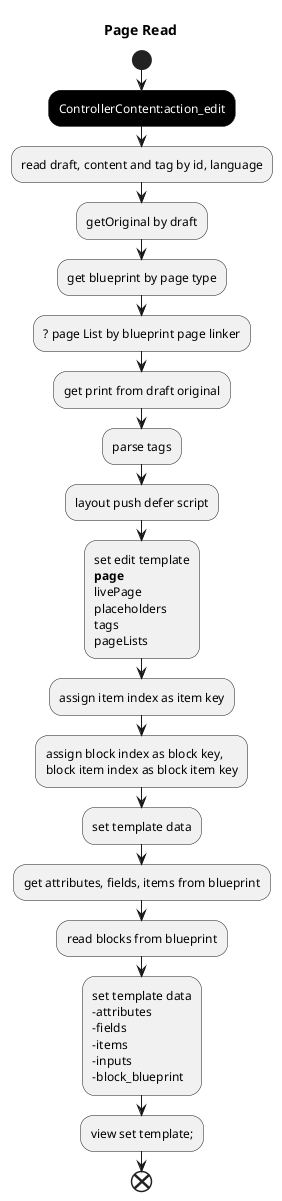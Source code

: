 @startuml
skinparam Shadowing false

title Page Read

start

#000:<color:#FFF>ControllerContent:action_edit</color>;
:read draft, content and tag by id, language;
:getOriginal by draft;
:get blueprint by page type;
:? page List by blueprint page linker;
:get print from draft original;
:parse tags;
:layout push defer script;
:set edit template
<b>page</b>
livePage
placeholders
tags
pageLists;
:assign item index as item key;
:assign block index as block key,
block item index as block item key;
:set template data;
:get attributes, fields, items from blueprint;
:read blocks from blueprint;
:set template data
-attributes
-fields
-items
-inputs
-block_blueprint;
-view set template;
end
@enduml
